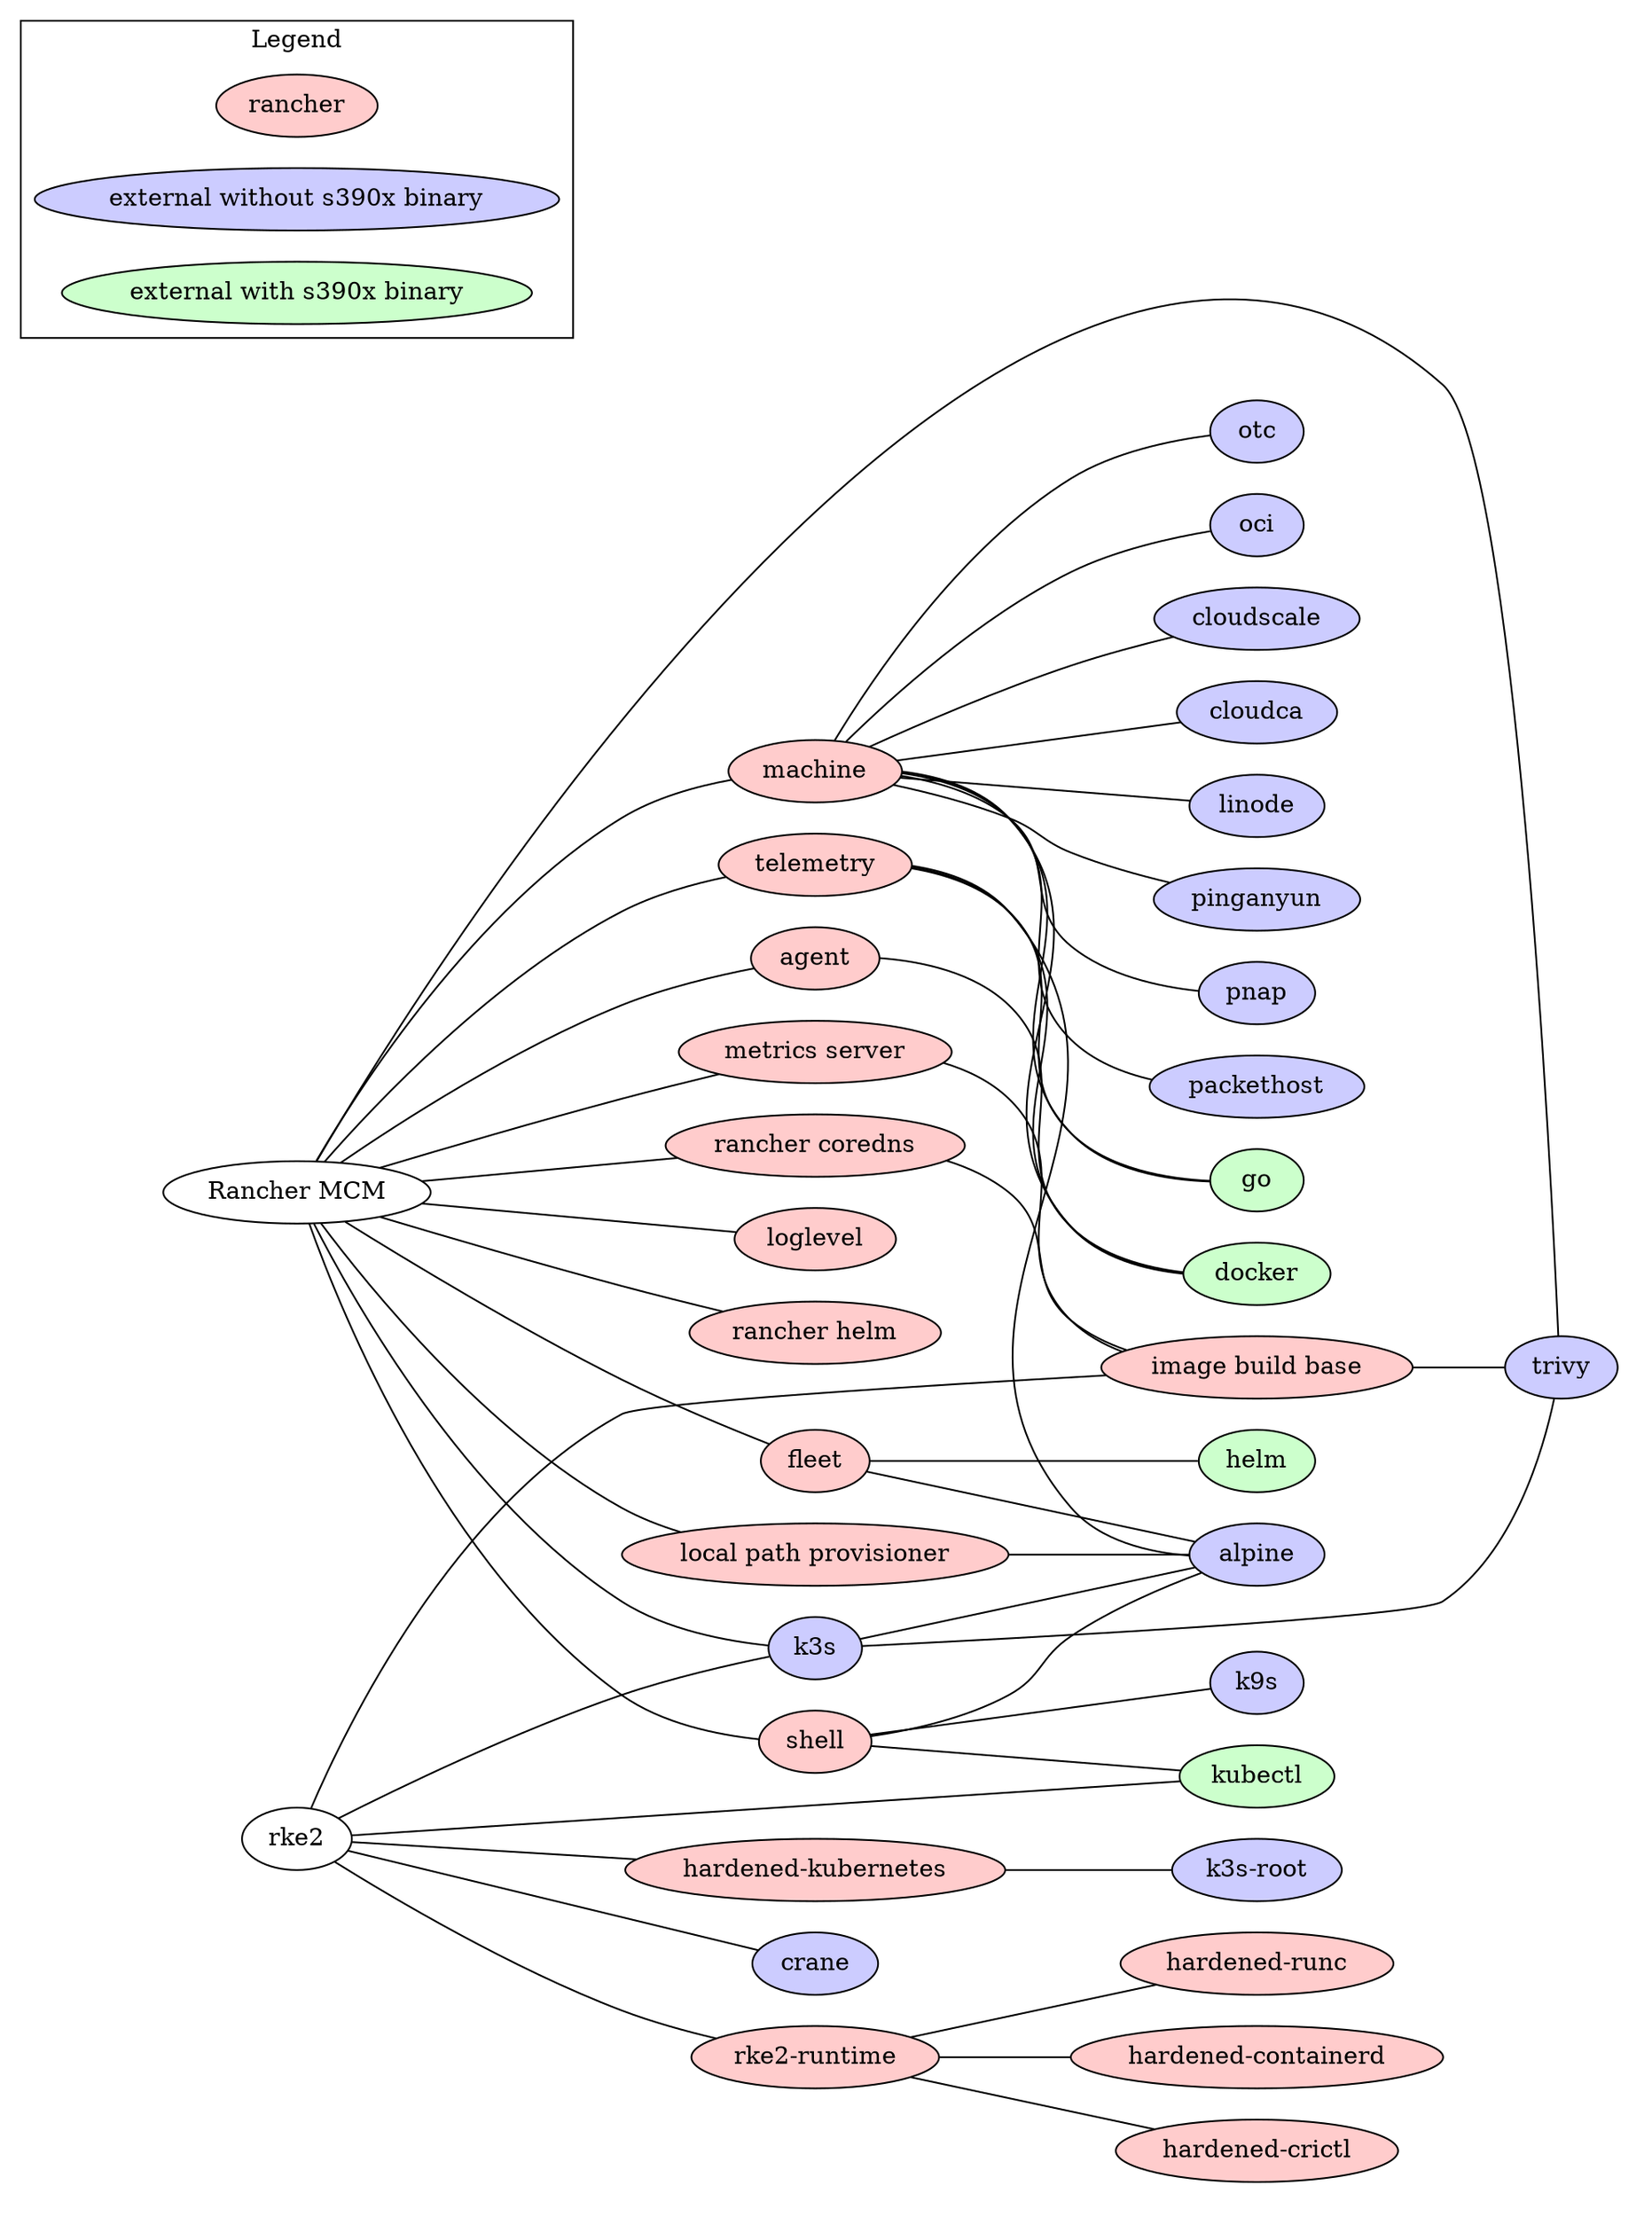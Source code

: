 graph {
rankdir="LR";
    subgraph cluster1 {
        color = transparent ;
        linode [style=filled, fillcolor="#ccccff", href="https://github.com/linode/docker-machine-driver-linode/"]
        cloudca [style=filled, fillcolor="#ccccff", href="https://github.com/cloud-ca/docker-machine-driver-cloudca"]
        cloudscale [style=filled, fillcolor="#ccccff", href="https://github.com/cloudscale-ch/docker-machine-driver-cloudscale"]
        oci [style=filled, fillcolor="#ccccff", href="https://github.com/rancher-plugins/rancher-machine-driver-oci"]
        otc [style=filled, fillcolor="#ccccff", href="https://github.com/rancher-plugins/rancher-machine-driver-otc"]
        packethost [style=filled, fillcolor="#ccccff", href="https://github.com/packethost/docker-machine-driver-packet"]
        pnap [style=filled, fillcolor="#ccccff", href="https://github.com/phoenixnap/docker-machine-driver-pnap"]
        pinganyun  [style=filled, fillcolor="#ccccff", href="https://drivers.rancher.cn/node-driver-/0.3.0"]
        go [style=filled, fillcolor="#ccffcc"];
        docker [style=filled, fillcolor="#ccffcc"];
        machine [style=filled, fillcolor="#ffcccc", href="https://github.com/rancher/machine"];
        machine -- docker;
        machine -- go;
        machine -- linode;
        machine -- cloudca;
        machine -- cloudscale;
        machine -- oci;
        machine -- otc;
        machine -- packethost;
        machine -- pnap;
        machine -- pinganyun;
        alpine [style=filled, fillcolor="#ccccff", href="https://hub.docker.com/_/alpine"]
        telemetry [style=filled, fillcolor="#ffcccc", href="https://github.com/rancher/telemetry"];
        telemetry -- go;
        telemetry -- docker;
        telemetry -- alpine;
        "rancher helm"  [style=filled, fillcolor="#ffcccc", href="https://github.com/rancher/helm"];
        loglevel [style=filled, fillcolor="#ffcccc", href="hhttps://github.com/rancher/loglevel"];
        "image build base"  [style=filled, fillcolor="#ffcccc", href="https://github.com/rancher/image-build-base"];
        "image build base" -- trivy;
        "rancher coredns"  [style=filled, fillcolor="#ffcccc", href="https://github.com/rancher/image-build-coredns"];
        "rancher coredns" -- "image build base";
        kubectl  [style=filled, fillcolor="#ccffcc", href="https://storage.googleapis.com/kubernetes-release"];
        k9s [style=filled, fillcolor="#ccccff", href="https://github.com/derailed/k9s/releases"];
        shell [style=filled, fillcolor="#ffcccc", href="https://github.com/rancher/shell"];
        shell -- alpine;
        shell -- kubectl;
        shell -- k9s;
        "metrics server" [style=filled, fillcolor="#ffcccc", href="https://github.com/rancher/image-build-k8s-metrics-server"];
        "metrics server" -- "image build base";
        "local path provisioner" [style=filled, fillcolor="#ffcccc", href="https://github.com/rancher/local-path-provisioner"];
        "local path provisioner" -- alpine;
        helm [style=filled, fillcolor="#ccffcc", href="https://get.helm.sh"];
        fleet [style=filled, fillcolor="#ffcccc", href="https://github.com/rancher/fleet"];
        fleet -- helm;
        fleet -- alpine;
        agent [style=filled, fillcolor="#ffcccc", href="https://github.com/rancher/agent"];
        agent -- docker;
        trivy [style=filled, fillcolor="#ccccff", href="https://github.com/aquasecurity/trivy"];
        k3s [style=filled, fillcolor="#ccccff", href="https://github.com/k3s-io/k3s"];
        k3s -- trivy;
        k3s -- alpine;
        "Rancher MCM" [href="https://github.com/rancher/rancher"];
        "Rancher MCM" -- machine;
        "Rancher MCM" -- telemetry;
        "Rancher MCM" -- "rancher helm";
        "Rancher MCM" -- loglevel;
        "Rancher MCM" -- "rancher coredns";
        "Rancher MCM" -- shell;
        "Rancher MCM" -- "metrics server";
        "Rancher MCM" -- "local path provisioner";
        "Rancher MCM" -- fleet;
        "Rancher MCM" -- agent;
        "Rancher MCM" -- trivy;
        "Rancher MCM" -- k3s;
        rke2 [href="https://github.com/rancher/rke2"];
        "rke2-runtime" [style=filled, fillcolor="#ffcccc", href="https://github.com/rancher/rke2"]; 
        rke2 -- "rke2-runtime";
        "hardened-containerd"   [style=filled, fillcolor="#ffcccc", href="https://github.com/rancher/image-build-containerd"];
        "hardened-runc" [style=filled, fillcolor="#ffcccc", href="https://github.com/rancher/image-build-runc"];
        "hardened-crictl"  [style=filled, fillcolor="#ffcccc", href="https://github.com/rancher/image-build-crictl"];
        "rke2-runtime" -- "hardened-containerd";
        "rke2-runtime" -- "hardened-runc";
        "rke2-runtime" -- "hardened-crictl";
        rke2 -- "image build base";
        rke2 -- k3s;
        rke2 -- kubectl;
        crane [style=filled, fillcolor="#ccccff", href="https://github.com/google/go-containerregistry"];
        rke2 -- crane;
        "hardened-kubernetes" [style=filled, fillcolor="#ffcccc", href="https://github.com/rancher/image-build-kubernetes"];
        rke2 -- "hardened-kubernetes";
        "k3s-root" [style=filled, fillcolor="#ccccff", href="https://github.com/k3s-io/k3s-root"];
        "hardened-kubernetes" -- "k3s-root";
    }
    

    subgraph cluster2 {
        label = "Legend" ;
        shape = rectangle ;
        color = black ;
        rancher [style=filled, fillcolor="#ffcccc"] ;
        "external without s390x binary" [style=filled, fillcolor="#ccccff"] ;
        "external with s390x binary" [style=filled, fillcolor="#ccffcc", weight=100] ;
    }
}
